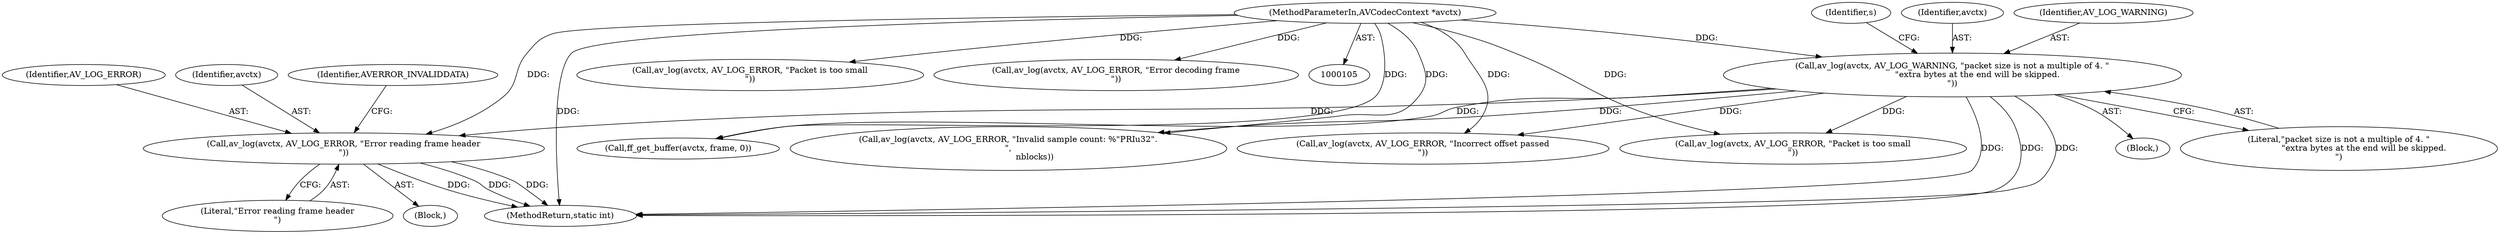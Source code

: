 digraph "0_FFmpeg_ba4beaf6149f7241c8bd85fe853318c2f6837ad0@pointer" {
"1000384" [label="(Call,av_log(avctx, AV_LOG_ERROR, \"Error reading frame header\n\"))"];
"1000188" [label="(Call,av_log(avctx, AV_LOG_WARNING, \"packet size is not a multiple of 4. \"\n                   \"extra bytes at the end will be skipped.\n\"))"];
"1000106" [label="(MethodParameterIn,AVCodecContext *avctx)"];
"1000190" [label="(Identifier,AV_LOG_WARNING)"];
"1000496" [label="(Call,ff_get_buffer(avctx, frame, 0))"];
"1000385" [label="(Identifier,avctx)"];
"1000703" [label="(MethodReturn,static int)"];
"1000285" [label="(Call,av_log(avctx, AV_LOG_ERROR, \"Incorrect offset passed\n\"))"];
"1000168" [label="(Call,av_log(avctx, AV_LOG_ERROR, \"Packet is too small\n\"))"];
"1000389" [label="(Identifier,AVERROR_INVALIDDATA)"];
"1000383" [label="(Block,)"];
"1000195" [label="(Identifier,s)"];
"1000386" [label="(Identifier,AV_LOG_ERROR)"];
"1000191" [label="(Literal,\"packet size is not a multiple of 4. \"\n                   \"extra bytes at the end will be skipped.\n\")"];
"1000187" [label="(Block,)"];
"1000189" [label="(Identifier,avctx)"];
"1000384" [label="(Call,av_log(avctx, AV_LOG_ERROR, \"Error reading frame header\n\"))"];
"1000106" [label="(MethodParameterIn,AVCodecContext *avctx)"];
"1000387" [label="(Literal,\"Error reading frame header\n\")"];
"1000371" [label="(Call,av_log(avctx, AV_LOG_ERROR, \"Invalid sample count: %\"PRIu32\".\n\",\n                    nblocks))"];
"1000538" [label="(Call,av_log(avctx, AV_LOG_ERROR, \"Error decoding frame\n\"))"];
"1000188" [label="(Call,av_log(avctx, AV_LOG_WARNING, \"packet size is not a multiple of 4. \"\n                   \"extra bytes at the end will be skipped.\n\"))"];
"1000307" [label="(Call,av_log(avctx, AV_LOG_ERROR, \"Packet is too small\n\"))"];
"1000384" -> "1000383"  [label="AST: "];
"1000384" -> "1000387"  [label="CFG: "];
"1000385" -> "1000384"  [label="AST: "];
"1000386" -> "1000384"  [label="AST: "];
"1000387" -> "1000384"  [label="AST: "];
"1000389" -> "1000384"  [label="CFG: "];
"1000384" -> "1000703"  [label="DDG: "];
"1000384" -> "1000703"  [label="DDG: "];
"1000384" -> "1000703"  [label="DDG: "];
"1000188" -> "1000384"  [label="DDG: "];
"1000106" -> "1000384"  [label="DDG: "];
"1000188" -> "1000187"  [label="AST: "];
"1000188" -> "1000191"  [label="CFG: "];
"1000189" -> "1000188"  [label="AST: "];
"1000190" -> "1000188"  [label="AST: "];
"1000191" -> "1000188"  [label="AST: "];
"1000195" -> "1000188"  [label="CFG: "];
"1000188" -> "1000703"  [label="DDG: "];
"1000188" -> "1000703"  [label="DDG: "];
"1000188" -> "1000703"  [label="DDG: "];
"1000106" -> "1000188"  [label="DDG: "];
"1000188" -> "1000285"  [label="DDG: "];
"1000188" -> "1000307"  [label="DDG: "];
"1000188" -> "1000371"  [label="DDG: "];
"1000188" -> "1000496"  [label="DDG: "];
"1000106" -> "1000105"  [label="AST: "];
"1000106" -> "1000703"  [label="DDG: "];
"1000106" -> "1000168"  [label="DDG: "];
"1000106" -> "1000285"  [label="DDG: "];
"1000106" -> "1000307"  [label="DDG: "];
"1000106" -> "1000371"  [label="DDG: "];
"1000106" -> "1000496"  [label="DDG: "];
"1000106" -> "1000538"  [label="DDG: "];
}
